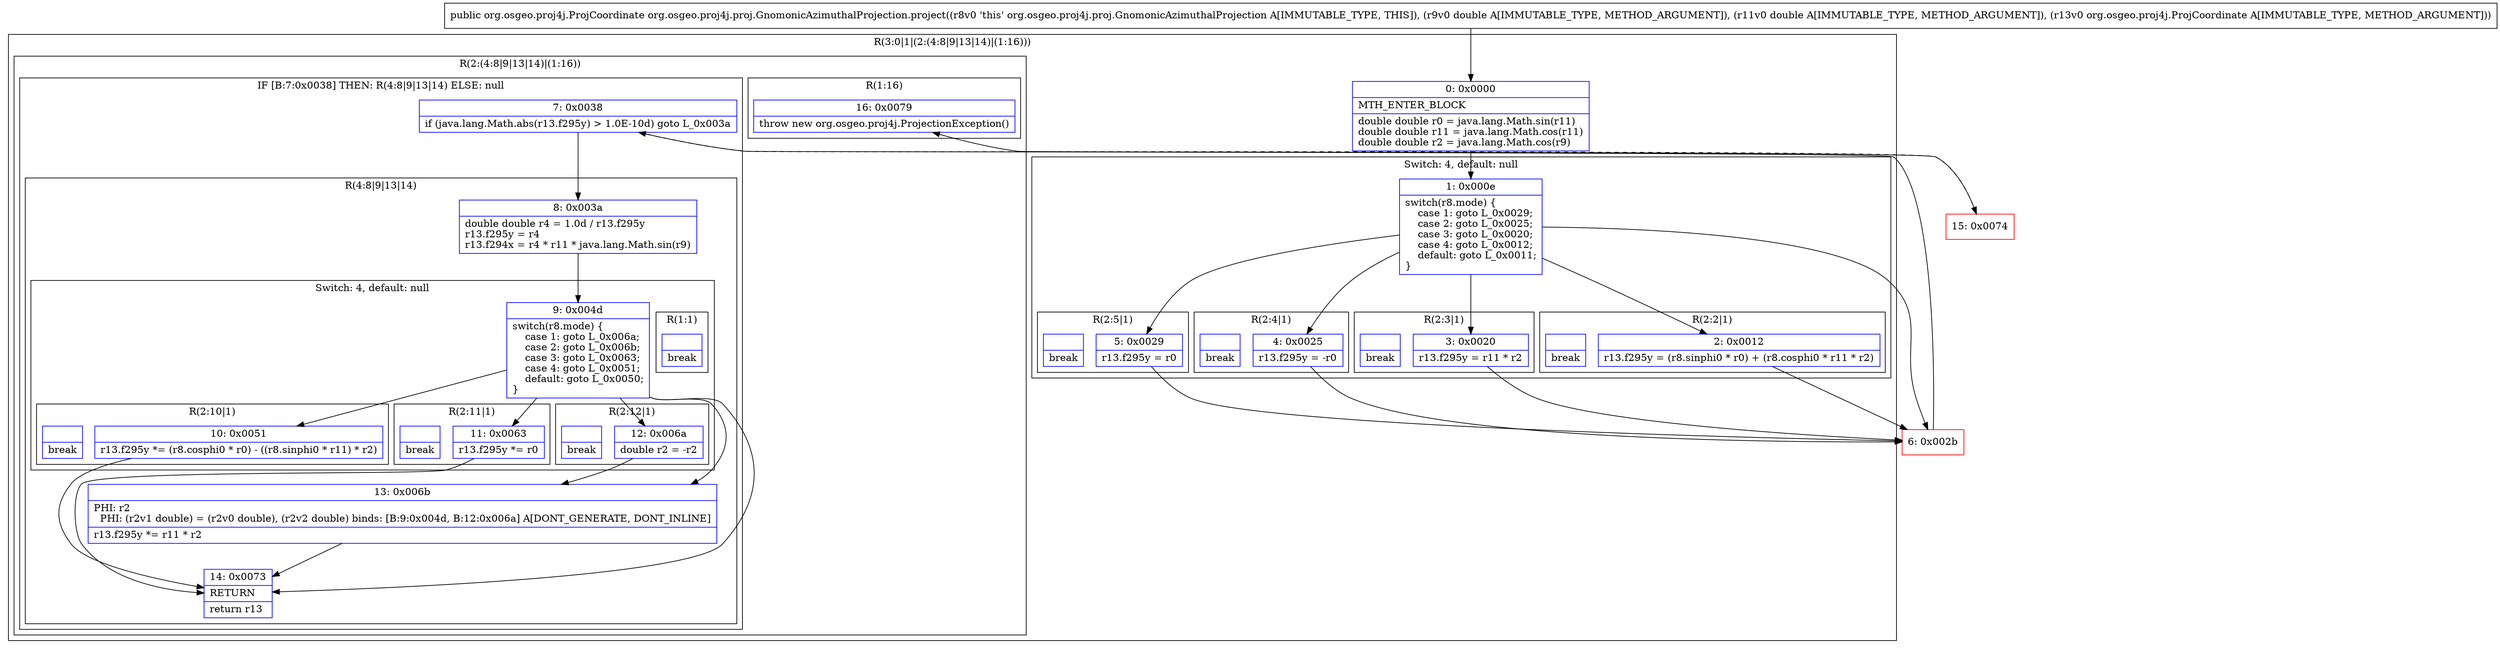 digraph "CFG fororg.osgeo.proj4j.proj.GnomonicAzimuthalProjection.project(DDLorg\/osgeo\/proj4j\/ProjCoordinate;)Lorg\/osgeo\/proj4j\/ProjCoordinate;" {
subgraph cluster_Region_1709529120 {
label = "R(3:0|1|(2:(4:8|9|13|14)|(1:16)))";
node [shape=record,color=blue];
Node_0 [shape=record,label="{0\:\ 0x0000|MTH_ENTER_BLOCK\l|double double r0 = java.lang.Math.sin(r11)\ldouble double r11 = java.lang.Math.cos(r11)\ldouble double r2 = java.lang.Math.cos(r9)\l}"];
subgraph cluster_SwitchRegion_1524097776 {
label = "Switch: 4, default: null";
node [shape=record,color=blue];
Node_1 [shape=record,label="{1\:\ 0x000e|switch(r8.mode) \{\l    case 1: goto L_0x0029;\l    case 2: goto L_0x0025;\l    case 3: goto L_0x0020;\l    case 4: goto L_0x0012;\l    default: goto L_0x0011;\l\}\l}"];
subgraph cluster_Region_1306612716 {
label = "R(2:5|1)";
node [shape=record,color=blue];
Node_5 [shape=record,label="{5\:\ 0x0029|r13.f295y = r0\l}"];
Node_InsnContainer_1789916692 [shape=record,label="{|break\l}"];
}
subgraph cluster_Region_1959096731 {
label = "R(2:4|1)";
node [shape=record,color=blue];
Node_4 [shape=record,label="{4\:\ 0x0025|r13.f295y = \-r0\l}"];
Node_InsnContainer_1637961718 [shape=record,label="{|break\l}"];
}
subgraph cluster_Region_379619028 {
label = "R(2:3|1)";
node [shape=record,color=blue];
Node_3 [shape=record,label="{3\:\ 0x0020|r13.f295y = r11 * r2\l}"];
Node_InsnContainer_619886530 [shape=record,label="{|break\l}"];
}
subgraph cluster_Region_1105483674 {
label = "R(2:2|1)";
node [shape=record,color=blue];
Node_2 [shape=record,label="{2\:\ 0x0012|r13.f295y = (r8.sinphi0 * r0) + (r8.cosphi0 * r11 * r2)\l}"];
Node_InsnContainer_1104609742 [shape=record,label="{|break\l}"];
}
}
subgraph cluster_Region_1423786166 {
label = "R(2:(4:8|9|13|14)|(1:16))";
node [shape=record,color=blue];
subgraph cluster_IfRegion_1063807780 {
label = "IF [B:7:0x0038] THEN: R(4:8|9|13|14) ELSE: null";
node [shape=record,color=blue];
Node_7 [shape=record,label="{7\:\ 0x0038|if (java.lang.Math.abs(r13.f295y) \> 1.0E\-10d) goto L_0x003a\l}"];
subgraph cluster_Region_1973115677 {
label = "R(4:8|9|13|14)";
node [shape=record,color=blue];
Node_8 [shape=record,label="{8\:\ 0x003a|double double r4 = 1.0d \/ r13.f295y\lr13.f295y = r4\lr13.f294x = r4 * r11 * java.lang.Math.sin(r9)\l}"];
subgraph cluster_SwitchRegion_236292012 {
label = "Switch: 4, default: null";
node [shape=record,color=blue];
Node_9 [shape=record,label="{9\:\ 0x004d|switch(r8.mode) \{\l    case 1: goto L_0x006a;\l    case 2: goto L_0x006b;\l    case 3: goto L_0x0063;\l    case 4: goto L_0x0051;\l    default: goto L_0x0050;\l\}\l}"];
subgraph cluster_Region_41752483 {
label = "R(2:12|1)";
node [shape=record,color=blue];
Node_12 [shape=record,label="{12\:\ 0x006a|double r2 = \-r2\l}"];
Node_InsnContainer_1999974097 [shape=record,label="{|break\l}"];
}
subgraph cluster_Region_1230182513 {
label = "R(1:1)";
node [shape=record,color=blue];
Node_InsnContainer_891185972 [shape=record,label="{|break\l}"];
}
subgraph cluster_Region_244261854 {
label = "R(2:11|1)";
node [shape=record,color=blue];
Node_11 [shape=record,label="{11\:\ 0x0063|r13.f295y *= r0\l}"];
Node_InsnContainer_395616988 [shape=record,label="{|break\l}"];
}
subgraph cluster_Region_1236692944 {
label = "R(2:10|1)";
node [shape=record,color=blue];
Node_10 [shape=record,label="{10\:\ 0x0051|r13.f295y *= (r8.cosphi0 * r0) \- ((r8.sinphi0 * r11) * r2)\l}"];
Node_InsnContainer_1233737049 [shape=record,label="{|break\l}"];
}
}
Node_13 [shape=record,label="{13\:\ 0x006b|PHI: r2 \l  PHI: (r2v1 double) = (r2v0 double), (r2v2 double) binds: [B:9:0x004d, B:12:0x006a] A[DONT_GENERATE, DONT_INLINE]\l|r13.f295y *= r11 * r2\l}"];
Node_14 [shape=record,label="{14\:\ 0x0073|RETURN\l|return r13\l}"];
}
}
subgraph cluster_Region_415779977 {
label = "R(1:16)";
node [shape=record,color=blue];
Node_16 [shape=record,label="{16\:\ 0x0079|throw new org.osgeo.proj4j.ProjectionException()\l}"];
}
}
}
Node_6 [shape=record,color=red,label="{6\:\ 0x002b}"];
Node_15 [shape=record,color=red,label="{15\:\ 0x0074}"];
MethodNode[shape=record,label="{public org.osgeo.proj4j.ProjCoordinate org.osgeo.proj4j.proj.GnomonicAzimuthalProjection.project((r8v0 'this' org.osgeo.proj4j.proj.GnomonicAzimuthalProjection A[IMMUTABLE_TYPE, THIS]), (r9v0 double A[IMMUTABLE_TYPE, METHOD_ARGUMENT]), (r11v0 double A[IMMUTABLE_TYPE, METHOD_ARGUMENT]), (r13v0 org.osgeo.proj4j.ProjCoordinate A[IMMUTABLE_TYPE, METHOD_ARGUMENT])) }"];
MethodNode -> Node_0;
Node_0 -> Node_1;
Node_1 -> Node_2;
Node_1 -> Node_3;
Node_1 -> Node_4;
Node_1 -> Node_5;
Node_1 -> Node_6;
Node_5 -> Node_6;
Node_4 -> Node_6;
Node_3 -> Node_6;
Node_2 -> Node_6;
Node_7 -> Node_8;
Node_7 -> Node_15[style=dashed];
Node_8 -> Node_9;
Node_9 -> Node_10;
Node_9 -> Node_11;
Node_9 -> Node_12;
Node_9 -> Node_13;
Node_9 -> Node_14;
Node_12 -> Node_13;
Node_11 -> Node_14;
Node_10 -> Node_14;
Node_13 -> Node_14;
Node_6 -> Node_7;
Node_15 -> Node_16;
}

